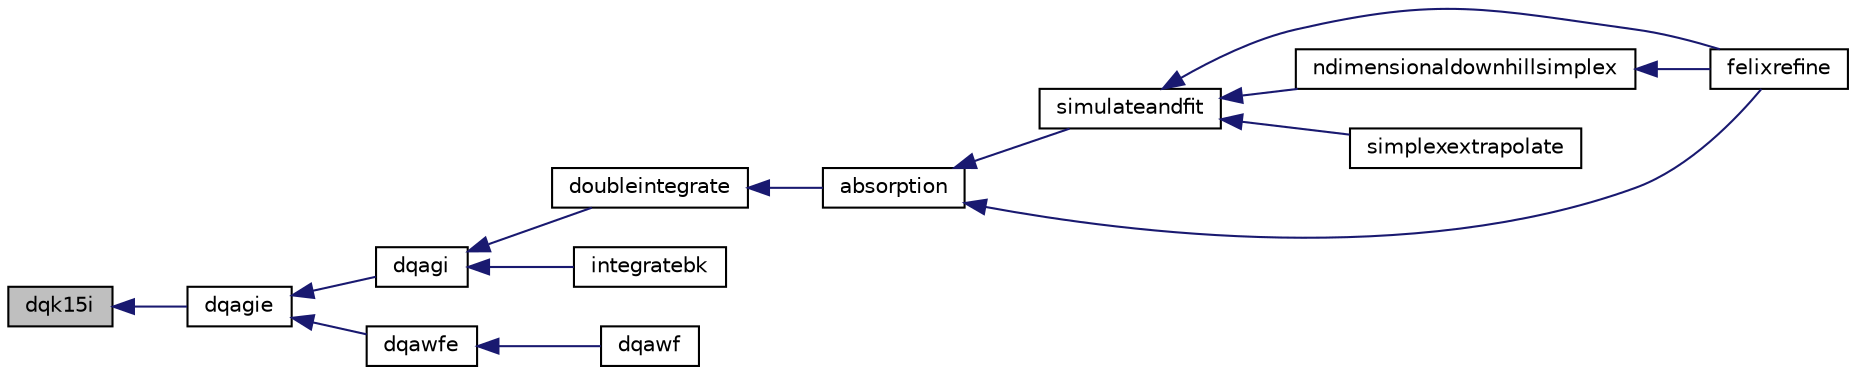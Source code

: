 digraph "dqk15i"
{
  edge [fontname="Helvetica",fontsize="10",labelfontname="Helvetica",labelfontsize="10"];
  node [fontname="Helvetica",fontsize="10",shape=record];
  rankdir="LR";
  Node1 [label="dqk15i",height=0.2,width=0.4,color="black", fillcolor="grey75", style="filled", fontcolor="black"];
  Node1 -> Node2 [dir="back",color="midnightblue",fontsize="10",style="solid",fontname="Helvetica"];
  Node2 [label="dqagie",height=0.2,width=0.4,color="black", fillcolor="white", style="filled",URL="$quadpack__double_8f90.html#a4fa2ee03610525a32e9320c8dcb68a9f"];
  Node2 -> Node3 [dir="back",color="midnightblue",fontsize="10",style="solid",fontname="Helvetica"];
  Node3 [label="dqagi",height=0.2,width=0.4,color="black", fillcolor="white", style="filled",URL="$quadpack__double_8f90.html#aa62896aeb27d272531de002660a33d3c"];
  Node3 -> Node4 [dir="back",color="midnightblue",fontsize="10",style="solid",fontname="Helvetica"];
  Node4 [label="doubleintegrate",height=0.2,width=0.4,color="black", fillcolor="white", style="filled",URL="$Ug_8f90.html#a72eb459681c0220af8f3fbd3d64bb510"];
  Node4 -> Node5 [dir="back",color="midnightblue",fontsize="10",style="solid",fontname="Helvetica"];
  Node5 [label="absorption",height=0.2,width=0.4,color="black", fillcolor="white", style="filled",URL="$Ug_8f90.html#a5637638595593ffb09280db93d99adc1"];
  Node5 -> Node6 [dir="back",color="midnightblue",fontsize="10",style="solid",fontname="Helvetica"];
  Node6 [label="simulateandfit",height=0.2,width=0.4,color="black", fillcolor="white", style="filled",URL="$felixfunction_8f90.html#adcb9fd1a6de6119cd7591814585634cd"];
  Node6 -> Node7 [dir="back",color="midnightblue",fontsize="10",style="solid",fontname="Helvetica"];
  Node7 [label="felixrefine",height=0.2,width=0.4,color="black", fillcolor="white", style="filled",URL="$felixrefine_8f90.html#aecbf263fc9c06070ed63b7a31c76bbef"];
  Node6 -> Node8 [dir="back",color="midnightblue",fontsize="10",style="solid",fontname="Helvetica"];
  Node8 [label="ndimensionaldownhillsimplex",height=0.2,width=0.4,color="black", fillcolor="white", style="filled",URL="$simplex_8f90.html#a51042de79e202f5b883de0d70b0815dc"];
  Node8 -> Node7 [dir="back",color="midnightblue",fontsize="10",style="solid",fontname="Helvetica"];
  Node6 -> Node9 [dir="back",color="midnightblue",fontsize="10",style="solid",fontname="Helvetica"];
  Node9 [label="simplexextrapolate",height=0.2,width=0.4,color="black", fillcolor="white", style="filled",URL="$simplex_8f90.html#a25ad91b0853caf2e81addb68f144b5a1"];
  Node5 -> Node7 [dir="back",color="midnightblue",fontsize="10",style="solid",fontname="Helvetica"];
  Node3 -> Node10 [dir="back",color="midnightblue",fontsize="10",style="solid",fontname="Helvetica"];
  Node10 [label="integratebk",height=0.2,width=0.4,color="black", fillcolor="white", style="filled",URL="$Ug_8f90.html#a97a1ba7f90ab5fc4abd72181dcdb8775"];
  Node2 -> Node11 [dir="back",color="midnightblue",fontsize="10",style="solid",fontname="Helvetica"];
  Node11 [label="dqawfe",height=0.2,width=0.4,color="black", fillcolor="white", style="filled",URL="$quadpack__double_8f90.html#a8c991ec87bb2062a57a3ed106c26c19e"];
  Node11 -> Node12 [dir="back",color="midnightblue",fontsize="10",style="solid",fontname="Helvetica"];
  Node12 [label="dqawf",height=0.2,width=0.4,color="black", fillcolor="white", style="filled",URL="$quadpack__double_8f90.html#a14831c99e9c4752832697dea9fcae661"];
}
